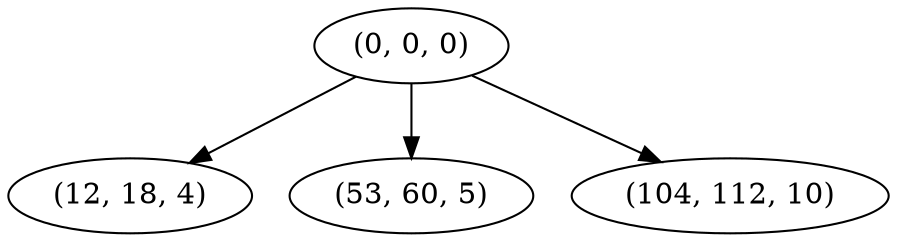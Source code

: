 digraph tree {
    "(0, 0, 0)";
    "(12, 18, 4)";
    "(53, 60, 5)";
    "(104, 112, 10)";
    "(0, 0, 0)" -> "(12, 18, 4)";
    "(0, 0, 0)" -> "(53, 60, 5)";
    "(0, 0, 0)" -> "(104, 112, 10)";
}
